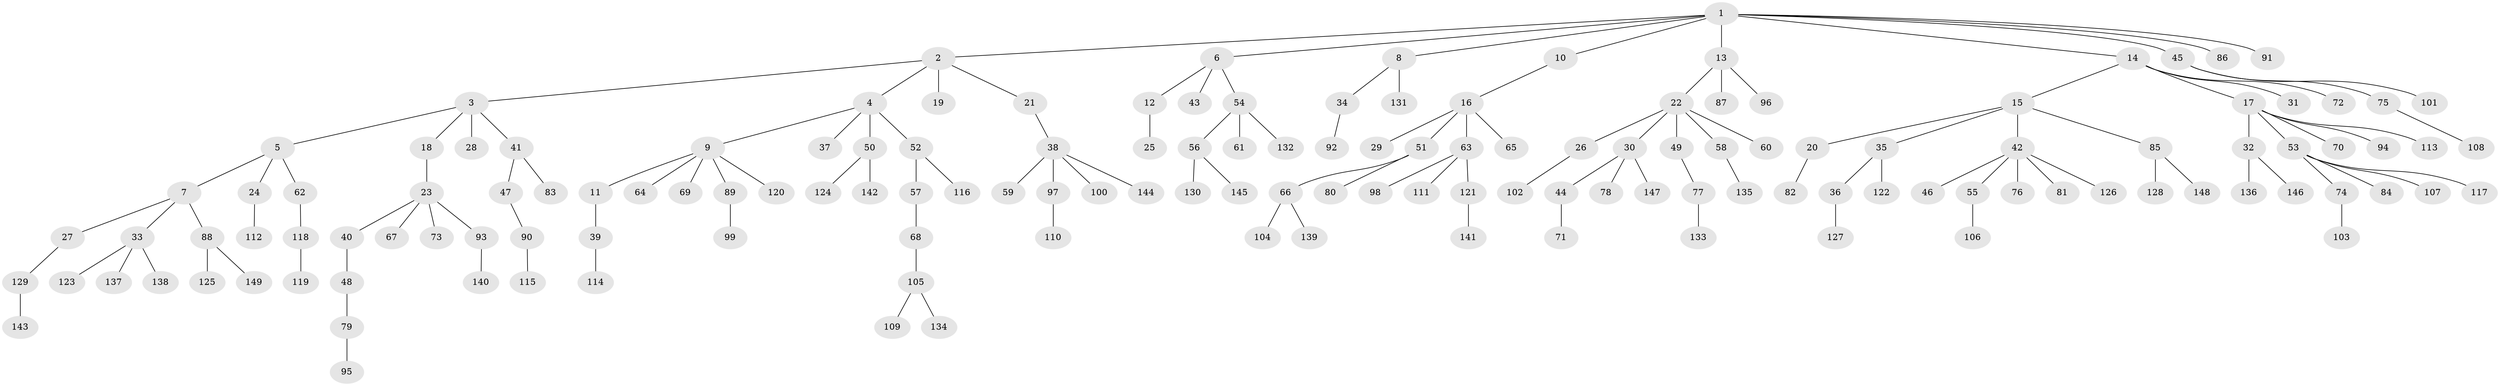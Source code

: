 // Generated by graph-tools (version 1.1) at 2025/02/03/09/25 03:02:19]
// undirected, 149 vertices, 148 edges
graph export_dot {
graph [start="1"]
  node [color=gray90,style=filled];
  1;
  2;
  3;
  4;
  5;
  6;
  7;
  8;
  9;
  10;
  11;
  12;
  13;
  14;
  15;
  16;
  17;
  18;
  19;
  20;
  21;
  22;
  23;
  24;
  25;
  26;
  27;
  28;
  29;
  30;
  31;
  32;
  33;
  34;
  35;
  36;
  37;
  38;
  39;
  40;
  41;
  42;
  43;
  44;
  45;
  46;
  47;
  48;
  49;
  50;
  51;
  52;
  53;
  54;
  55;
  56;
  57;
  58;
  59;
  60;
  61;
  62;
  63;
  64;
  65;
  66;
  67;
  68;
  69;
  70;
  71;
  72;
  73;
  74;
  75;
  76;
  77;
  78;
  79;
  80;
  81;
  82;
  83;
  84;
  85;
  86;
  87;
  88;
  89;
  90;
  91;
  92;
  93;
  94;
  95;
  96;
  97;
  98;
  99;
  100;
  101;
  102;
  103;
  104;
  105;
  106;
  107;
  108;
  109;
  110;
  111;
  112;
  113;
  114;
  115;
  116;
  117;
  118;
  119;
  120;
  121;
  122;
  123;
  124;
  125;
  126;
  127;
  128;
  129;
  130;
  131;
  132;
  133;
  134;
  135;
  136;
  137;
  138;
  139;
  140;
  141;
  142;
  143;
  144;
  145;
  146;
  147;
  148;
  149;
  1 -- 2;
  1 -- 6;
  1 -- 8;
  1 -- 10;
  1 -- 13;
  1 -- 14;
  1 -- 45;
  1 -- 86;
  1 -- 91;
  2 -- 3;
  2 -- 4;
  2 -- 19;
  2 -- 21;
  3 -- 5;
  3 -- 18;
  3 -- 28;
  3 -- 41;
  4 -- 9;
  4 -- 37;
  4 -- 50;
  4 -- 52;
  5 -- 7;
  5 -- 24;
  5 -- 62;
  6 -- 12;
  6 -- 43;
  6 -- 54;
  7 -- 27;
  7 -- 33;
  7 -- 88;
  8 -- 34;
  8 -- 131;
  9 -- 11;
  9 -- 64;
  9 -- 69;
  9 -- 89;
  9 -- 120;
  10 -- 16;
  11 -- 39;
  12 -- 25;
  13 -- 22;
  13 -- 87;
  13 -- 96;
  14 -- 15;
  14 -- 17;
  14 -- 31;
  14 -- 72;
  15 -- 20;
  15 -- 35;
  15 -- 42;
  15 -- 85;
  16 -- 29;
  16 -- 51;
  16 -- 63;
  16 -- 65;
  17 -- 32;
  17 -- 53;
  17 -- 70;
  17 -- 94;
  17 -- 113;
  18 -- 23;
  20 -- 82;
  21 -- 38;
  22 -- 26;
  22 -- 30;
  22 -- 49;
  22 -- 58;
  22 -- 60;
  23 -- 40;
  23 -- 67;
  23 -- 73;
  23 -- 93;
  24 -- 112;
  26 -- 102;
  27 -- 129;
  30 -- 44;
  30 -- 78;
  30 -- 147;
  32 -- 136;
  32 -- 146;
  33 -- 123;
  33 -- 137;
  33 -- 138;
  34 -- 92;
  35 -- 36;
  35 -- 122;
  36 -- 127;
  38 -- 59;
  38 -- 97;
  38 -- 100;
  38 -- 144;
  39 -- 114;
  40 -- 48;
  41 -- 47;
  41 -- 83;
  42 -- 46;
  42 -- 55;
  42 -- 76;
  42 -- 81;
  42 -- 126;
  44 -- 71;
  45 -- 75;
  45 -- 101;
  47 -- 90;
  48 -- 79;
  49 -- 77;
  50 -- 124;
  50 -- 142;
  51 -- 66;
  51 -- 80;
  52 -- 57;
  52 -- 116;
  53 -- 74;
  53 -- 84;
  53 -- 107;
  53 -- 117;
  54 -- 56;
  54 -- 61;
  54 -- 132;
  55 -- 106;
  56 -- 130;
  56 -- 145;
  57 -- 68;
  58 -- 135;
  62 -- 118;
  63 -- 98;
  63 -- 111;
  63 -- 121;
  66 -- 104;
  66 -- 139;
  68 -- 105;
  74 -- 103;
  75 -- 108;
  77 -- 133;
  79 -- 95;
  85 -- 128;
  85 -- 148;
  88 -- 125;
  88 -- 149;
  89 -- 99;
  90 -- 115;
  93 -- 140;
  97 -- 110;
  105 -- 109;
  105 -- 134;
  118 -- 119;
  121 -- 141;
  129 -- 143;
}
